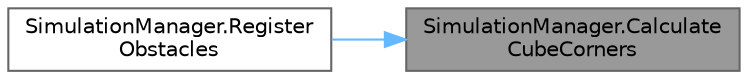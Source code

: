 digraph "SimulationManager.CalculateCubeCorners"
{
 // LATEX_PDF_SIZE
  bgcolor="transparent";
  edge [fontname=Helvetica,fontsize=10,labelfontname=Helvetica,labelfontsize=10];
  node [fontname=Helvetica,fontsize=10,shape=box,height=0.2,width=0.4];
  rankdir="RL";
  Node1 [id="Node000001",label="SimulationManager.Calculate\lCubeCorners",height=0.2,width=0.4,color="gray40", fillcolor="grey60", style="filled", fontcolor="black",tooltip="Calculate corners of rectangle based on its bounds."];
  Node1 -> Node2 [id="edge1_Node000001_Node000002",dir="back",color="steelblue1",style="solid",tooltip=" "];
  Node2 [id="Node000002",label="SimulationManager.Register\lObstacles",height=0.2,width=0.4,color="grey40", fillcolor="white", style="filled",URL="$class_simulation_manager.html#aa036b4f7f78f43f0c8c51faab6cc47f0",tooltip="Register obstacles present in current simulation scenario."];
}
